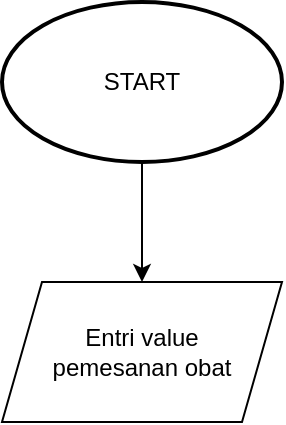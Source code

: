 <mxfile version="27.0.6">
  <diagram name="Halaman-1" id="mRXUVVt0Z1CRouVqb5Yb">
    <mxGraphModel dx="786" dy="463" grid="1" gridSize="10" guides="1" tooltips="1" connect="1" arrows="1" fold="1" page="1" pageScale="1" pageWidth="827" pageHeight="1169" math="0" shadow="0">
      <root>
        <mxCell id="0" />
        <mxCell id="1" parent="0" />
        <mxCell id="6v8h-YrekyooNEP45oSq-3" value="" style="edgeStyle=orthogonalEdgeStyle;rounded=0;orthogonalLoop=1;jettySize=auto;html=1;" edge="1" parent="1" source="6v8h-YrekyooNEP45oSq-1" target="6v8h-YrekyooNEP45oSq-2">
          <mxGeometry relative="1" as="geometry" />
        </mxCell>
        <mxCell id="6v8h-YrekyooNEP45oSq-1" value="START" style="strokeWidth=2;html=1;shape=mxgraph.flowchart.start_1;whiteSpace=wrap;" vertex="1" parent="1">
          <mxGeometry x="280" y="50" width="140" height="80" as="geometry" />
        </mxCell>
        <mxCell id="6v8h-YrekyooNEP45oSq-2" value="Entri value&lt;br&gt;&lt;div&gt;pemesanan obat&lt;/div&gt;" style="shape=parallelogram;perimeter=parallelogramPerimeter;whiteSpace=wrap;html=1;fixedSize=1;" vertex="1" parent="1">
          <mxGeometry x="280" y="190" width="140" height="70" as="geometry" />
        </mxCell>
      </root>
    </mxGraphModel>
  </diagram>
</mxfile>
